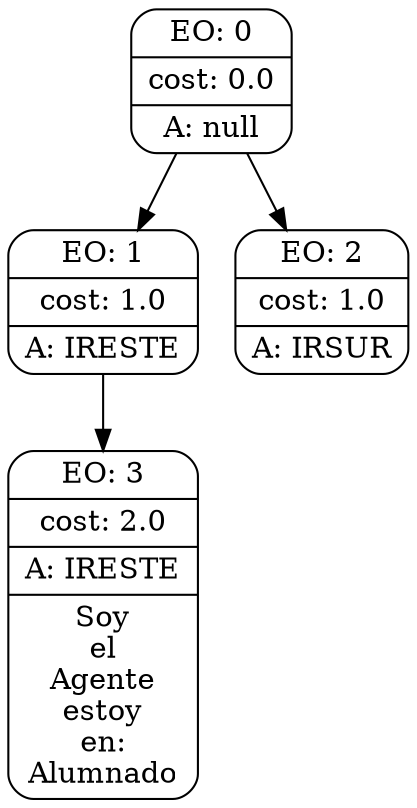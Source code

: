 digraph g {
node [shape = Mrecord];
nodo0[label="{EO: 0|cost: 0.0|A: null}"]
nodo1[label="{EO: 1|cost: 1.0|A: IRESTE}"]
nodo3[label="{EO: 3|cost: 2.0|A: IRESTE|Soy\nel\nAgente\nestoy\nen:\nAlumnado}"]

nodo1 -> nodo3;

nodo0 -> nodo1;
nodo2[label="{EO: 2|cost: 1.0|A: IRSUR}"]

nodo0 -> nodo2;


}